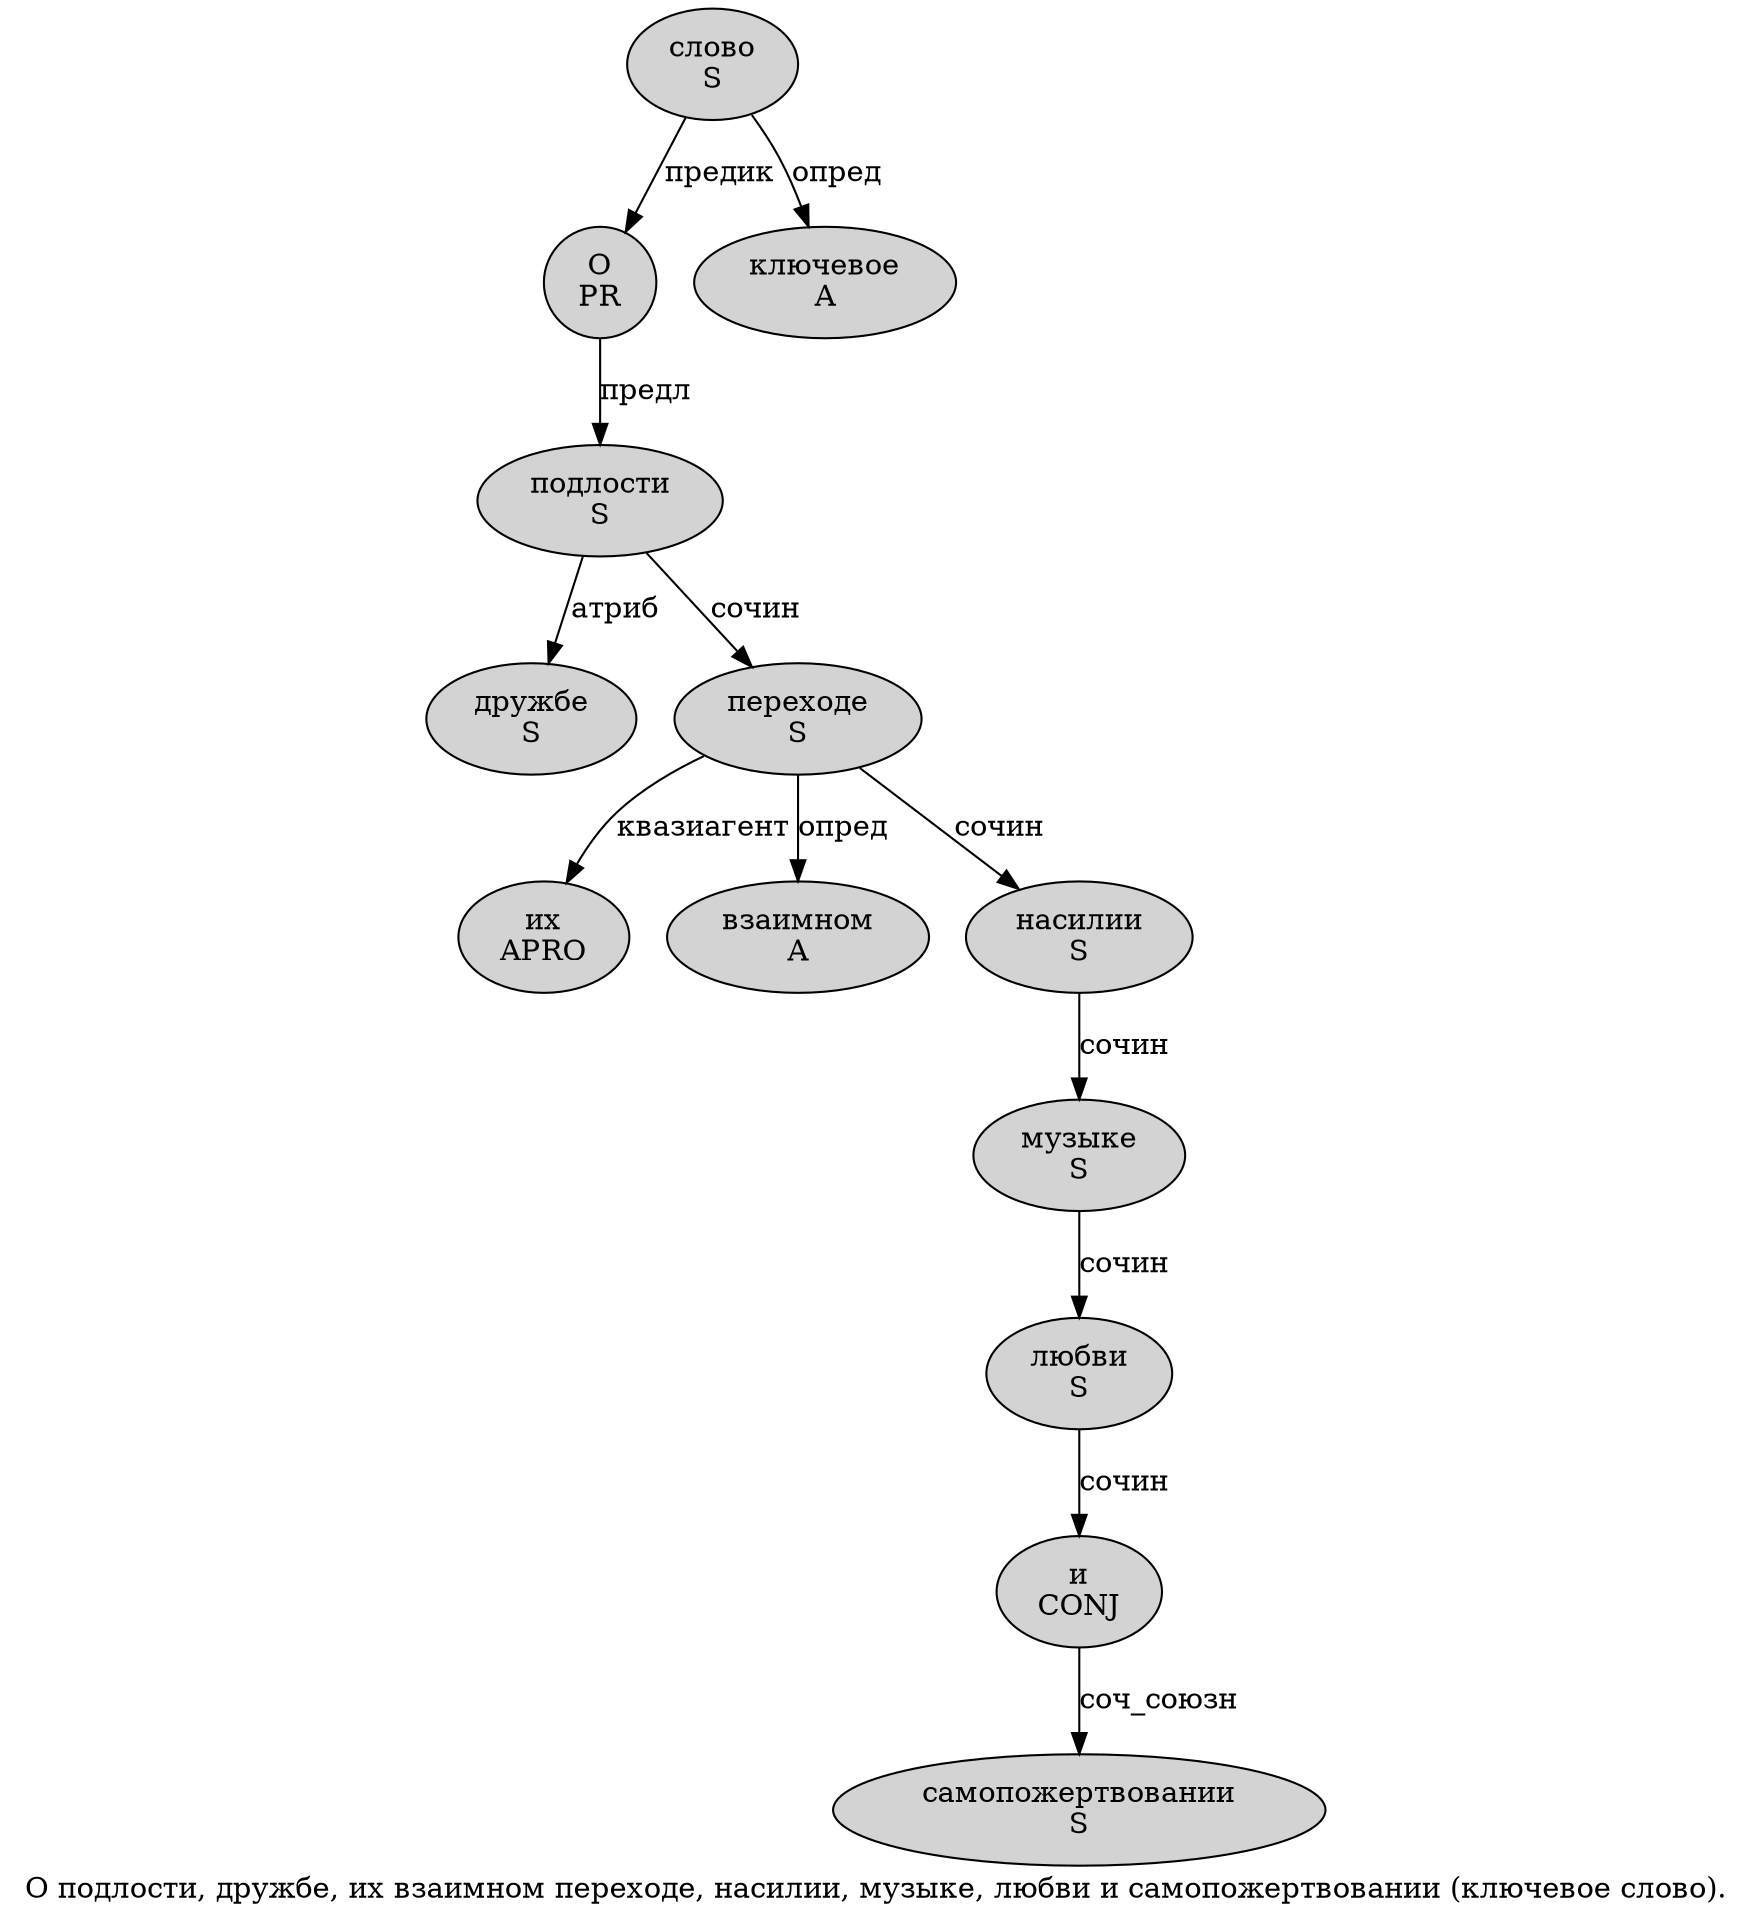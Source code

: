 digraph SENTENCE_1022 {
	graph [label="О подлости, дружбе, их взаимном переходе, насилии, музыке, любви и самопожертвовании (ключевое слово)."]
	node [style=filled]
		0 [label="О
PR" color="" fillcolor=lightgray penwidth=1 shape=ellipse]
		1 [label="подлости
S" color="" fillcolor=lightgray penwidth=1 shape=ellipse]
		3 [label="дружбе
S" color="" fillcolor=lightgray penwidth=1 shape=ellipse]
		5 [label="их
APRO" color="" fillcolor=lightgray penwidth=1 shape=ellipse]
		6 [label="взаимном
A" color="" fillcolor=lightgray penwidth=1 shape=ellipse]
		7 [label="переходе
S" color="" fillcolor=lightgray penwidth=1 shape=ellipse]
		9 [label="насилии
S" color="" fillcolor=lightgray penwidth=1 shape=ellipse]
		11 [label="музыке
S" color="" fillcolor=lightgray penwidth=1 shape=ellipse]
		13 [label="любви
S" color="" fillcolor=lightgray penwidth=1 shape=ellipse]
		14 [label="и
CONJ" color="" fillcolor=lightgray penwidth=1 shape=ellipse]
		15 [label="самопожертвовании
S" color="" fillcolor=lightgray penwidth=1 shape=ellipse]
		17 [label="ключевое
A" color="" fillcolor=lightgray penwidth=1 shape=ellipse]
		18 [label="слово
S" color="" fillcolor=lightgray penwidth=1 shape=ellipse]
			13 -> 14 [label="сочин"]
			18 -> 0 [label="предик"]
			18 -> 17 [label="опред"]
			11 -> 13 [label="сочин"]
			14 -> 15 [label="соч_союзн"]
			0 -> 1 [label="предл"]
			1 -> 3 [label="атриб"]
			1 -> 7 [label="сочин"]
			7 -> 5 [label="квазиагент"]
			7 -> 6 [label="опред"]
			7 -> 9 [label="сочин"]
			9 -> 11 [label="сочин"]
}